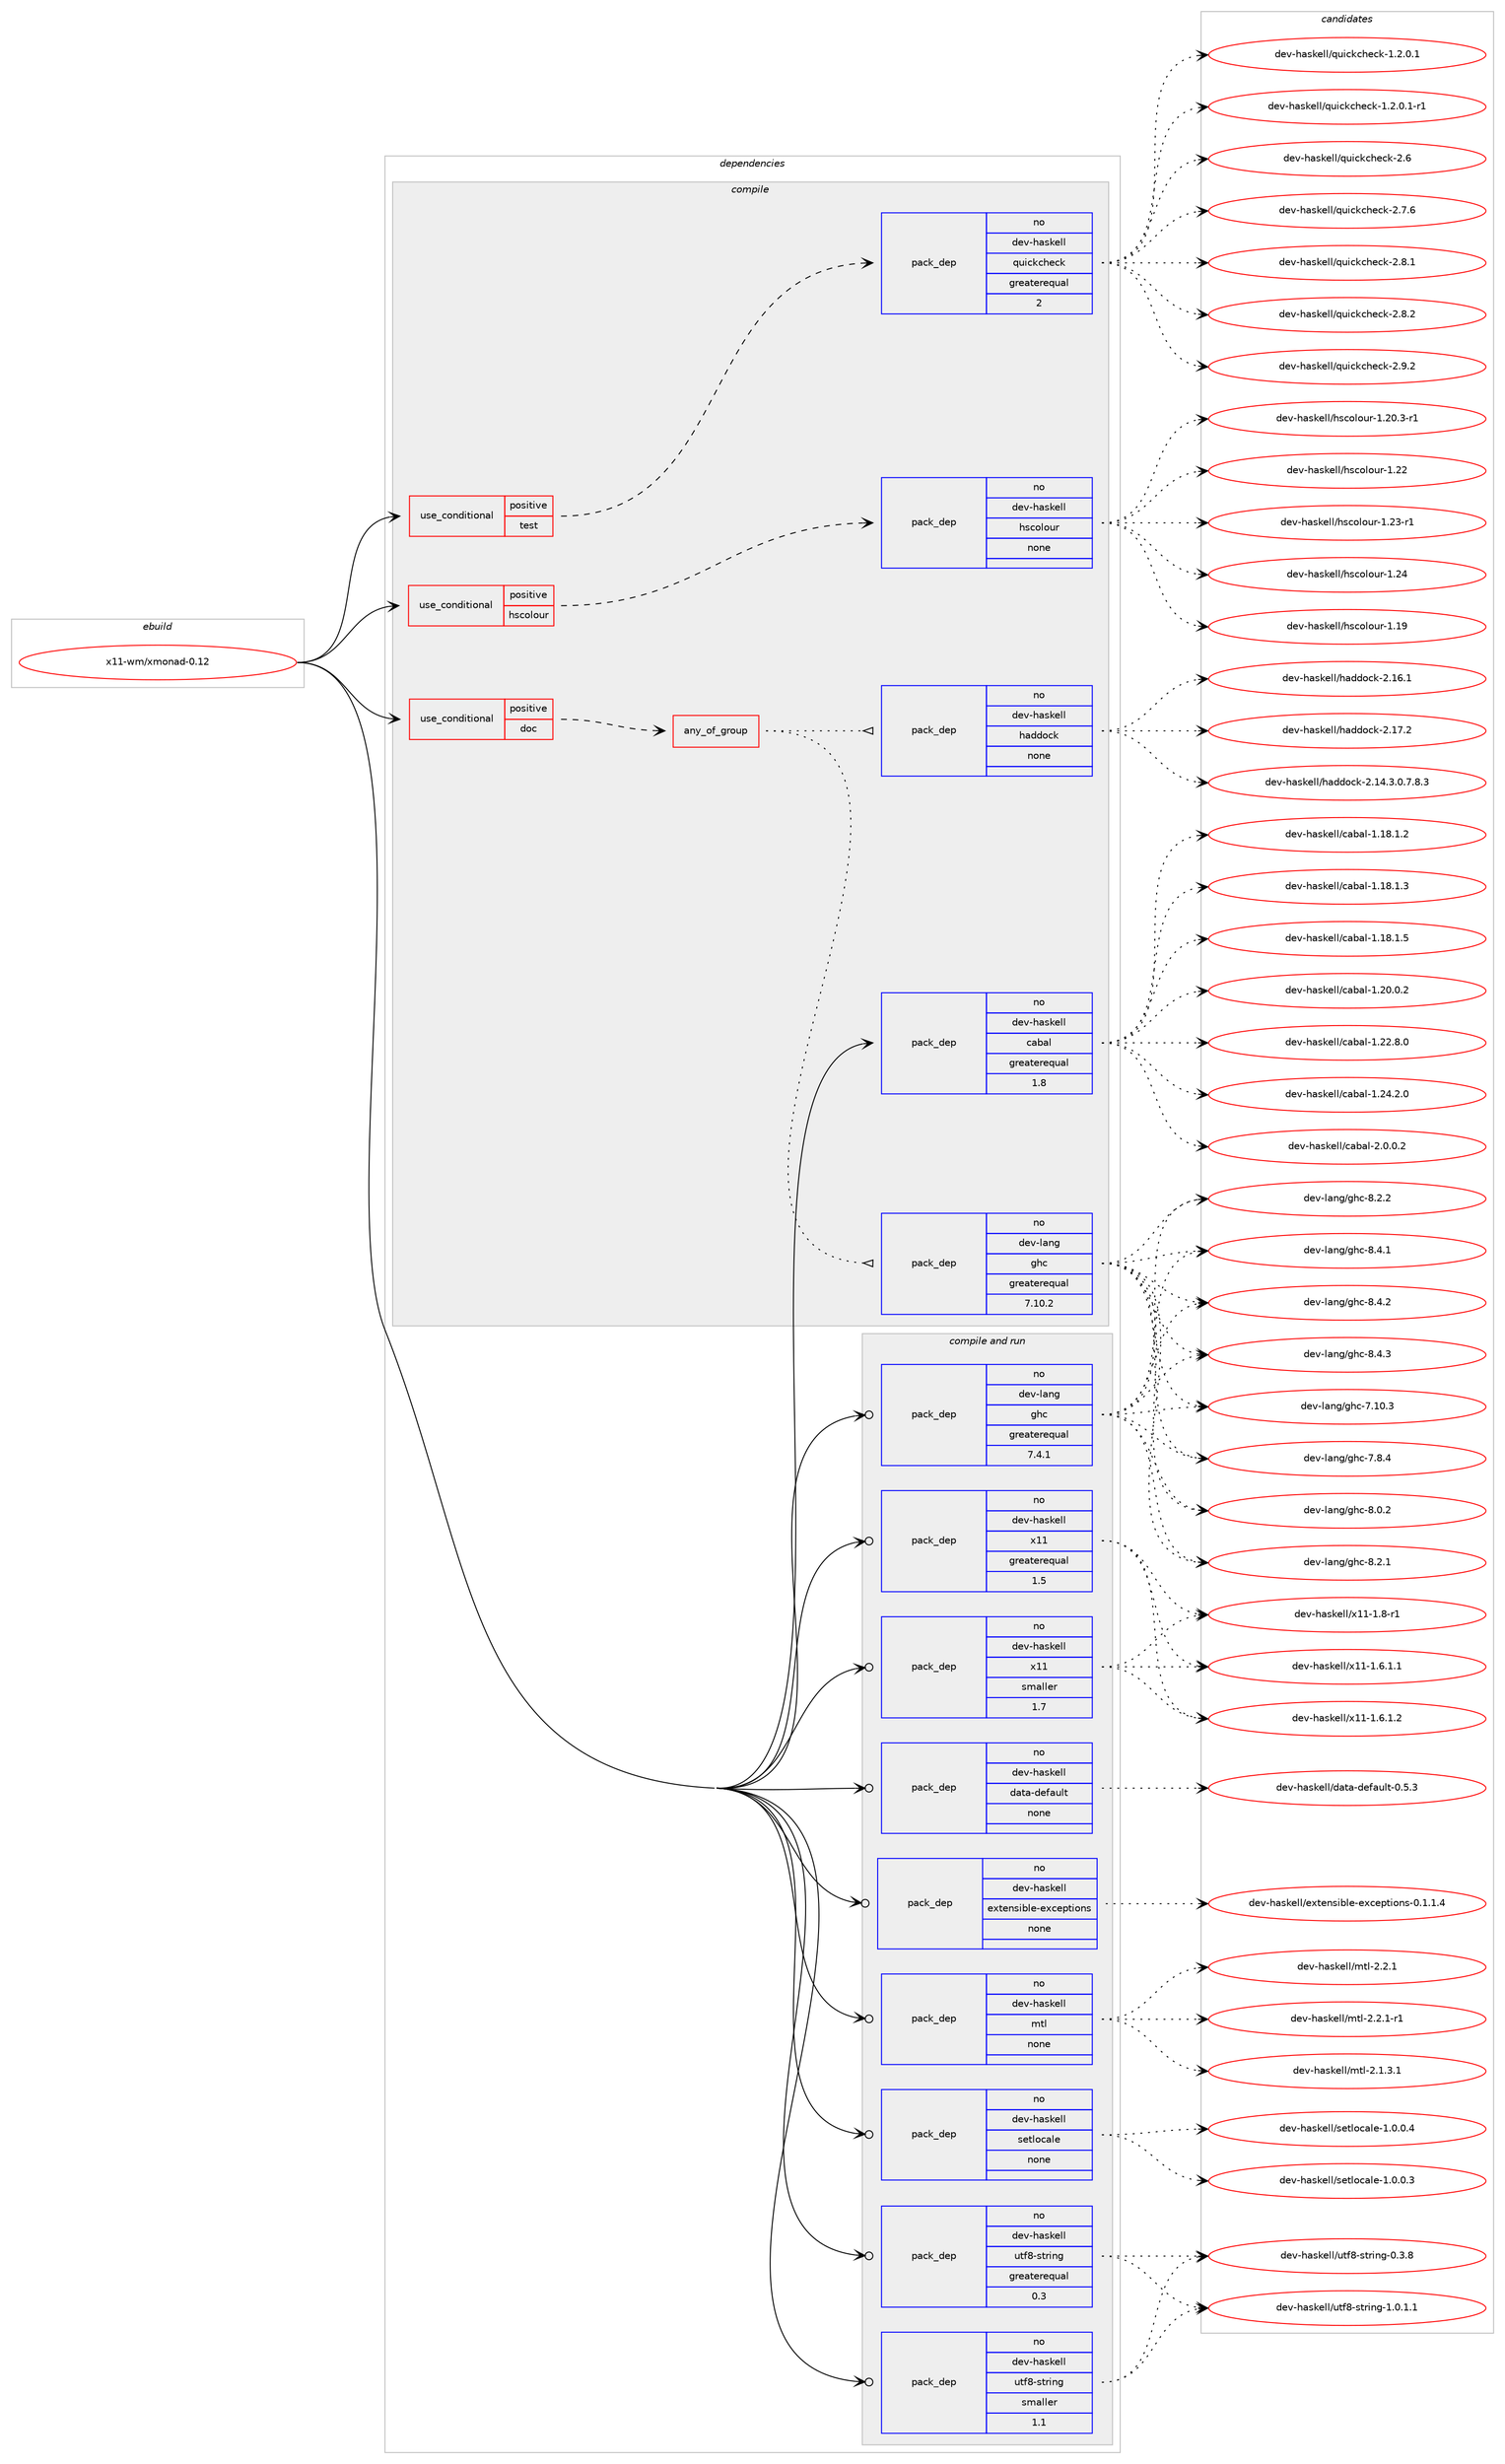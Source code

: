 digraph prolog {

# *************
# Graph options
# *************

newrank=true;
concentrate=true;
compound=true;
graph [rankdir=LR,fontname=Helvetica,fontsize=10,ranksep=1.5];#, ranksep=2.5, nodesep=0.2];
edge  [arrowhead=vee];
node  [fontname=Helvetica,fontsize=10];

# **********
# The ebuild
# **********

subgraph cluster_leftcol {
color=gray;
rank=same;
label=<<i>ebuild</i>>;
id [label="x11-wm/xmonad-0.12", color=red, width=4, href="../x11-wm/xmonad-0.12.svg"];
}

# ****************
# The dependencies
# ****************

subgraph cluster_midcol {
color=gray;
label=<<i>dependencies</i>>;
subgraph cluster_compile {
fillcolor="#eeeeee";
style=filled;
label=<<i>compile</i>>;
subgraph cond1734 {
dependency9645 [label=<<TABLE BORDER="0" CELLBORDER="1" CELLSPACING="0" CELLPADDING="4"><TR><TD ROWSPAN="3" CELLPADDING="10">use_conditional</TD></TR><TR><TD>positive</TD></TR><TR><TD>doc</TD></TR></TABLE>>, shape=none, color=red];
subgraph any222 {
dependency9646 [label=<<TABLE BORDER="0" CELLBORDER="1" CELLSPACING="0" CELLPADDING="4"><TR><TD CELLPADDING="10">any_of_group</TD></TR></TABLE>>, shape=none, color=red];subgraph pack7679 {
dependency9647 [label=<<TABLE BORDER="0" CELLBORDER="1" CELLSPACING="0" CELLPADDING="4" WIDTH="220"><TR><TD ROWSPAN="6" CELLPADDING="30">pack_dep</TD></TR><TR><TD WIDTH="110">no</TD></TR><TR><TD>dev-haskell</TD></TR><TR><TD>haddock</TD></TR><TR><TD>none</TD></TR><TR><TD></TD></TR></TABLE>>, shape=none, color=blue];
}
dependency9646:e -> dependency9647:w [weight=20,style="dotted",arrowhead="oinv"];
subgraph pack7680 {
dependency9648 [label=<<TABLE BORDER="0" CELLBORDER="1" CELLSPACING="0" CELLPADDING="4" WIDTH="220"><TR><TD ROWSPAN="6" CELLPADDING="30">pack_dep</TD></TR><TR><TD WIDTH="110">no</TD></TR><TR><TD>dev-lang</TD></TR><TR><TD>ghc</TD></TR><TR><TD>greaterequal</TD></TR><TR><TD>7.10.2</TD></TR></TABLE>>, shape=none, color=blue];
}
dependency9646:e -> dependency9648:w [weight=20,style="dotted",arrowhead="oinv"];
}
dependency9645:e -> dependency9646:w [weight=20,style="dashed",arrowhead="vee"];
}
id:e -> dependency9645:w [weight=20,style="solid",arrowhead="vee"];
subgraph cond1735 {
dependency9649 [label=<<TABLE BORDER="0" CELLBORDER="1" CELLSPACING="0" CELLPADDING="4"><TR><TD ROWSPAN="3" CELLPADDING="10">use_conditional</TD></TR><TR><TD>positive</TD></TR><TR><TD>hscolour</TD></TR></TABLE>>, shape=none, color=red];
subgraph pack7681 {
dependency9650 [label=<<TABLE BORDER="0" CELLBORDER="1" CELLSPACING="0" CELLPADDING="4" WIDTH="220"><TR><TD ROWSPAN="6" CELLPADDING="30">pack_dep</TD></TR><TR><TD WIDTH="110">no</TD></TR><TR><TD>dev-haskell</TD></TR><TR><TD>hscolour</TD></TR><TR><TD>none</TD></TR><TR><TD></TD></TR></TABLE>>, shape=none, color=blue];
}
dependency9649:e -> dependency9650:w [weight=20,style="dashed",arrowhead="vee"];
}
id:e -> dependency9649:w [weight=20,style="solid",arrowhead="vee"];
subgraph cond1736 {
dependency9651 [label=<<TABLE BORDER="0" CELLBORDER="1" CELLSPACING="0" CELLPADDING="4"><TR><TD ROWSPAN="3" CELLPADDING="10">use_conditional</TD></TR><TR><TD>positive</TD></TR><TR><TD>test</TD></TR></TABLE>>, shape=none, color=red];
subgraph pack7682 {
dependency9652 [label=<<TABLE BORDER="0" CELLBORDER="1" CELLSPACING="0" CELLPADDING="4" WIDTH="220"><TR><TD ROWSPAN="6" CELLPADDING="30">pack_dep</TD></TR><TR><TD WIDTH="110">no</TD></TR><TR><TD>dev-haskell</TD></TR><TR><TD>quickcheck</TD></TR><TR><TD>greaterequal</TD></TR><TR><TD>2</TD></TR></TABLE>>, shape=none, color=blue];
}
dependency9651:e -> dependency9652:w [weight=20,style="dashed",arrowhead="vee"];
}
id:e -> dependency9651:w [weight=20,style="solid",arrowhead="vee"];
subgraph pack7683 {
dependency9653 [label=<<TABLE BORDER="0" CELLBORDER="1" CELLSPACING="0" CELLPADDING="4" WIDTH="220"><TR><TD ROWSPAN="6" CELLPADDING="30">pack_dep</TD></TR><TR><TD WIDTH="110">no</TD></TR><TR><TD>dev-haskell</TD></TR><TR><TD>cabal</TD></TR><TR><TD>greaterequal</TD></TR><TR><TD>1.8</TD></TR></TABLE>>, shape=none, color=blue];
}
id:e -> dependency9653:w [weight=20,style="solid",arrowhead="vee"];
}
subgraph cluster_compileandrun {
fillcolor="#eeeeee";
style=filled;
label=<<i>compile and run</i>>;
subgraph pack7684 {
dependency9654 [label=<<TABLE BORDER="0" CELLBORDER="1" CELLSPACING="0" CELLPADDING="4" WIDTH="220"><TR><TD ROWSPAN="6" CELLPADDING="30">pack_dep</TD></TR><TR><TD WIDTH="110">no</TD></TR><TR><TD>dev-haskell</TD></TR><TR><TD>data-default</TD></TR><TR><TD>none</TD></TR><TR><TD></TD></TR></TABLE>>, shape=none, color=blue];
}
id:e -> dependency9654:w [weight=20,style="solid",arrowhead="odotvee"];
subgraph pack7685 {
dependency9655 [label=<<TABLE BORDER="0" CELLBORDER="1" CELLSPACING="0" CELLPADDING="4" WIDTH="220"><TR><TD ROWSPAN="6" CELLPADDING="30">pack_dep</TD></TR><TR><TD WIDTH="110">no</TD></TR><TR><TD>dev-haskell</TD></TR><TR><TD>extensible-exceptions</TD></TR><TR><TD>none</TD></TR><TR><TD></TD></TR></TABLE>>, shape=none, color=blue];
}
id:e -> dependency9655:w [weight=20,style="solid",arrowhead="odotvee"];
subgraph pack7686 {
dependency9656 [label=<<TABLE BORDER="0" CELLBORDER="1" CELLSPACING="0" CELLPADDING="4" WIDTH="220"><TR><TD ROWSPAN="6" CELLPADDING="30">pack_dep</TD></TR><TR><TD WIDTH="110">no</TD></TR><TR><TD>dev-haskell</TD></TR><TR><TD>mtl</TD></TR><TR><TD>none</TD></TR><TR><TD></TD></TR></TABLE>>, shape=none, color=blue];
}
id:e -> dependency9656:w [weight=20,style="solid",arrowhead="odotvee"];
subgraph pack7687 {
dependency9657 [label=<<TABLE BORDER="0" CELLBORDER="1" CELLSPACING="0" CELLPADDING="4" WIDTH="220"><TR><TD ROWSPAN="6" CELLPADDING="30">pack_dep</TD></TR><TR><TD WIDTH="110">no</TD></TR><TR><TD>dev-haskell</TD></TR><TR><TD>setlocale</TD></TR><TR><TD>none</TD></TR><TR><TD></TD></TR></TABLE>>, shape=none, color=blue];
}
id:e -> dependency9657:w [weight=20,style="solid",arrowhead="odotvee"];
subgraph pack7688 {
dependency9658 [label=<<TABLE BORDER="0" CELLBORDER="1" CELLSPACING="0" CELLPADDING="4" WIDTH="220"><TR><TD ROWSPAN="6" CELLPADDING="30">pack_dep</TD></TR><TR><TD WIDTH="110">no</TD></TR><TR><TD>dev-haskell</TD></TR><TR><TD>utf8-string</TD></TR><TR><TD>greaterequal</TD></TR><TR><TD>0.3</TD></TR></TABLE>>, shape=none, color=blue];
}
id:e -> dependency9658:w [weight=20,style="solid",arrowhead="odotvee"];
subgraph pack7689 {
dependency9659 [label=<<TABLE BORDER="0" CELLBORDER="1" CELLSPACING="0" CELLPADDING="4" WIDTH="220"><TR><TD ROWSPAN="6" CELLPADDING="30">pack_dep</TD></TR><TR><TD WIDTH="110">no</TD></TR><TR><TD>dev-haskell</TD></TR><TR><TD>utf8-string</TD></TR><TR><TD>smaller</TD></TR><TR><TD>1.1</TD></TR></TABLE>>, shape=none, color=blue];
}
id:e -> dependency9659:w [weight=20,style="solid",arrowhead="odotvee"];
subgraph pack7690 {
dependency9660 [label=<<TABLE BORDER="0" CELLBORDER="1" CELLSPACING="0" CELLPADDING="4" WIDTH="220"><TR><TD ROWSPAN="6" CELLPADDING="30">pack_dep</TD></TR><TR><TD WIDTH="110">no</TD></TR><TR><TD>dev-haskell</TD></TR><TR><TD>x11</TD></TR><TR><TD>greaterequal</TD></TR><TR><TD>1.5</TD></TR></TABLE>>, shape=none, color=blue];
}
id:e -> dependency9660:w [weight=20,style="solid",arrowhead="odotvee"];
subgraph pack7691 {
dependency9661 [label=<<TABLE BORDER="0" CELLBORDER="1" CELLSPACING="0" CELLPADDING="4" WIDTH="220"><TR><TD ROWSPAN="6" CELLPADDING="30">pack_dep</TD></TR><TR><TD WIDTH="110">no</TD></TR><TR><TD>dev-haskell</TD></TR><TR><TD>x11</TD></TR><TR><TD>smaller</TD></TR><TR><TD>1.7</TD></TR></TABLE>>, shape=none, color=blue];
}
id:e -> dependency9661:w [weight=20,style="solid",arrowhead="odotvee"];
subgraph pack7692 {
dependency9662 [label=<<TABLE BORDER="0" CELLBORDER="1" CELLSPACING="0" CELLPADDING="4" WIDTH="220"><TR><TD ROWSPAN="6" CELLPADDING="30">pack_dep</TD></TR><TR><TD WIDTH="110">no</TD></TR><TR><TD>dev-lang</TD></TR><TR><TD>ghc</TD></TR><TR><TD>greaterequal</TD></TR><TR><TD>7.4.1</TD></TR></TABLE>>, shape=none, color=blue];
}
id:e -> dependency9662:w [weight=20,style="solid",arrowhead="odotvee"];
}
subgraph cluster_run {
fillcolor="#eeeeee";
style=filled;
label=<<i>run</i>>;
}
}

# **************
# The candidates
# **************

subgraph cluster_choices {
rank=same;
color=gray;
label=<<i>candidates</i>>;

subgraph choice7679 {
color=black;
nodesep=1;
choice1001011184510497115107101108108471049710010011199107455046495246514648465546564651 [label="dev-haskell/haddock-2.14.3.0.7.8.3", color=red, width=4,href="../dev-haskell/haddock-2.14.3.0.7.8.3.svg"];
choice100101118451049711510710110810847104971001001119910745504649544649 [label="dev-haskell/haddock-2.16.1", color=red, width=4,href="../dev-haskell/haddock-2.16.1.svg"];
choice100101118451049711510710110810847104971001001119910745504649554650 [label="dev-haskell/haddock-2.17.2", color=red, width=4,href="../dev-haskell/haddock-2.17.2.svg"];
dependency9647:e -> choice1001011184510497115107101108108471049710010011199107455046495246514648465546564651:w [style=dotted,weight="100"];
dependency9647:e -> choice100101118451049711510710110810847104971001001119910745504649544649:w [style=dotted,weight="100"];
dependency9647:e -> choice100101118451049711510710110810847104971001001119910745504649554650:w [style=dotted,weight="100"];
}
subgraph choice7680 {
color=black;
nodesep=1;
choice1001011184510897110103471031049945554649484651 [label="dev-lang/ghc-7.10.3", color=red, width=4,href="../dev-lang/ghc-7.10.3.svg"];
choice10010111845108971101034710310499455546564652 [label="dev-lang/ghc-7.8.4", color=red, width=4,href="../dev-lang/ghc-7.8.4.svg"];
choice10010111845108971101034710310499455646484650 [label="dev-lang/ghc-8.0.2", color=red, width=4,href="../dev-lang/ghc-8.0.2.svg"];
choice10010111845108971101034710310499455646504649 [label="dev-lang/ghc-8.2.1", color=red, width=4,href="../dev-lang/ghc-8.2.1.svg"];
choice10010111845108971101034710310499455646504650 [label="dev-lang/ghc-8.2.2", color=red, width=4,href="../dev-lang/ghc-8.2.2.svg"];
choice10010111845108971101034710310499455646524649 [label="dev-lang/ghc-8.4.1", color=red, width=4,href="../dev-lang/ghc-8.4.1.svg"];
choice10010111845108971101034710310499455646524650 [label="dev-lang/ghc-8.4.2", color=red, width=4,href="../dev-lang/ghc-8.4.2.svg"];
choice10010111845108971101034710310499455646524651 [label="dev-lang/ghc-8.4.3", color=red, width=4,href="../dev-lang/ghc-8.4.3.svg"];
dependency9648:e -> choice1001011184510897110103471031049945554649484651:w [style=dotted,weight="100"];
dependency9648:e -> choice10010111845108971101034710310499455546564652:w [style=dotted,weight="100"];
dependency9648:e -> choice10010111845108971101034710310499455646484650:w [style=dotted,weight="100"];
dependency9648:e -> choice10010111845108971101034710310499455646504649:w [style=dotted,weight="100"];
dependency9648:e -> choice10010111845108971101034710310499455646504650:w [style=dotted,weight="100"];
dependency9648:e -> choice10010111845108971101034710310499455646524649:w [style=dotted,weight="100"];
dependency9648:e -> choice10010111845108971101034710310499455646524650:w [style=dotted,weight="100"];
dependency9648:e -> choice10010111845108971101034710310499455646524651:w [style=dotted,weight="100"];
}
subgraph choice7681 {
color=black;
nodesep=1;
choice100101118451049711510710110810847104115991111081111171144549464957 [label="dev-haskell/hscolour-1.19", color=red, width=4,href="../dev-haskell/hscolour-1.19.svg"];
choice10010111845104971151071011081084710411599111108111117114454946504846514511449 [label="dev-haskell/hscolour-1.20.3-r1", color=red, width=4,href="../dev-haskell/hscolour-1.20.3-r1.svg"];
choice100101118451049711510710110810847104115991111081111171144549465050 [label="dev-haskell/hscolour-1.22", color=red, width=4,href="../dev-haskell/hscolour-1.22.svg"];
choice1001011184510497115107101108108471041159911110811111711445494650514511449 [label="dev-haskell/hscolour-1.23-r1", color=red, width=4,href="../dev-haskell/hscolour-1.23-r1.svg"];
choice100101118451049711510710110810847104115991111081111171144549465052 [label="dev-haskell/hscolour-1.24", color=red, width=4,href="../dev-haskell/hscolour-1.24.svg"];
dependency9650:e -> choice100101118451049711510710110810847104115991111081111171144549464957:w [style=dotted,weight="100"];
dependency9650:e -> choice10010111845104971151071011081084710411599111108111117114454946504846514511449:w [style=dotted,weight="100"];
dependency9650:e -> choice100101118451049711510710110810847104115991111081111171144549465050:w [style=dotted,weight="100"];
dependency9650:e -> choice1001011184510497115107101108108471041159911110811111711445494650514511449:w [style=dotted,weight="100"];
dependency9650:e -> choice100101118451049711510710110810847104115991111081111171144549465052:w [style=dotted,weight="100"];
}
subgraph choice7682 {
color=black;
nodesep=1;
choice1001011184510497115107101108108471131171059910799104101991074549465046484649 [label="dev-haskell/quickcheck-1.2.0.1", color=red, width=4,href="../dev-haskell/quickcheck-1.2.0.1.svg"];
choice10010111845104971151071011081084711311710599107991041019910745494650464846494511449 [label="dev-haskell/quickcheck-1.2.0.1-r1", color=red, width=4,href="../dev-haskell/quickcheck-1.2.0.1-r1.svg"];
choice10010111845104971151071011081084711311710599107991041019910745504654 [label="dev-haskell/quickcheck-2.6", color=red, width=4,href="../dev-haskell/quickcheck-2.6.svg"];
choice100101118451049711510710110810847113117105991079910410199107455046554654 [label="dev-haskell/quickcheck-2.7.6", color=red, width=4,href="../dev-haskell/quickcheck-2.7.6.svg"];
choice100101118451049711510710110810847113117105991079910410199107455046564649 [label="dev-haskell/quickcheck-2.8.1", color=red, width=4,href="../dev-haskell/quickcheck-2.8.1.svg"];
choice100101118451049711510710110810847113117105991079910410199107455046564650 [label="dev-haskell/quickcheck-2.8.2", color=red, width=4,href="../dev-haskell/quickcheck-2.8.2.svg"];
choice100101118451049711510710110810847113117105991079910410199107455046574650 [label="dev-haskell/quickcheck-2.9.2", color=red, width=4,href="../dev-haskell/quickcheck-2.9.2.svg"];
dependency9652:e -> choice1001011184510497115107101108108471131171059910799104101991074549465046484649:w [style=dotted,weight="100"];
dependency9652:e -> choice10010111845104971151071011081084711311710599107991041019910745494650464846494511449:w [style=dotted,weight="100"];
dependency9652:e -> choice10010111845104971151071011081084711311710599107991041019910745504654:w [style=dotted,weight="100"];
dependency9652:e -> choice100101118451049711510710110810847113117105991079910410199107455046554654:w [style=dotted,weight="100"];
dependency9652:e -> choice100101118451049711510710110810847113117105991079910410199107455046564649:w [style=dotted,weight="100"];
dependency9652:e -> choice100101118451049711510710110810847113117105991079910410199107455046564650:w [style=dotted,weight="100"];
dependency9652:e -> choice100101118451049711510710110810847113117105991079910410199107455046574650:w [style=dotted,weight="100"];
}
subgraph choice7683 {
color=black;
nodesep=1;
choice10010111845104971151071011081084799979897108454946495646494650 [label="dev-haskell/cabal-1.18.1.2", color=red, width=4,href="../dev-haskell/cabal-1.18.1.2.svg"];
choice10010111845104971151071011081084799979897108454946495646494651 [label="dev-haskell/cabal-1.18.1.3", color=red, width=4,href="../dev-haskell/cabal-1.18.1.3.svg"];
choice10010111845104971151071011081084799979897108454946495646494653 [label="dev-haskell/cabal-1.18.1.5", color=red, width=4,href="../dev-haskell/cabal-1.18.1.5.svg"];
choice10010111845104971151071011081084799979897108454946504846484650 [label="dev-haskell/cabal-1.20.0.2", color=red, width=4,href="../dev-haskell/cabal-1.20.0.2.svg"];
choice10010111845104971151071011081084799979897108454946505046564648 [label="dev-haskell/cabal-1.22.8.0", color=red, width=4,href="../dev-haskell/cabal-1.22.8.0.svg"];
choice10010111845104971151071011081084799979897108454946505246504648 [label="dev-haskell/cabal-1.24.2.0", color=red, width=4,href="../dev-haskell/cabal-1.24.2.0.svg"];
choice100101118451049711510710110810847999798971084550464846484650 [label="dev-haskell/cabal-2.0.0.2", color=red, width=4,href="../dev-haskell/cabal-2.0.0.2.svg"];
dependency9653:e -> choice10010111845104971151071011081084799979897108454946495646494650:w [style=dotted,weight="100"];
dependency9653:e -> choice10010111845104971151071011081084799979897108454946495646494651:w [style=dotted,weight="100"];
dependency9653:e -> choice10010111845104971151071011081084799979897108454946495646494653:w [style=dotted,weight="100"];
dependency9653:e -> choice10010111845104971151071011081084799979897108454946504846484650:w [style=dotted,weight="100"];
dependency9653:e -> choice10010111845104971151071011081084799979897108454946505046564648:w [style=dotted,weight="100"];
dependency9653:e -> choice10010111845104971151071011081084799979897108454946505246504648:w [style=dotted,weight="100"];
dependency9653:e -> choice100101118451049711510710110810847999798971084550464846484650:w [style=dotted,weight="100"];
}
subgraph choice7684 {
color=black;
nodesep=1;
choice10010111845104971151071011081084710097116974510010110297117108116454846534651 [label="dev-haskell/data-default-0.5.3", color=red, width=4,href="../dev-haskell/data-default-0.5.3.svg"];
dependency9654:e -> choice10010111845104971151071011081084710097116974510010110297117108116454846534651:w [style=dotted,weight="100"];
}
subgraph choice7685 {
color=black;
nodesep=1;
choice1001011184510497115107101108108471011201161011101151059810810145101120991011121161051111101154548464946494652 [label="dev-haskell/extensible-exceptions-0.1.1.4", color=red, width=4,href="../dev-haskell/extensible-exceptions-0.1.1.4.svg"];
dependency9655:e -> choice1001011184510497115107101108108471011201161011101151059810810145101120991011121161051111101154548464946494652:w [style=dotted,weight="100"];
}
subgraph choice7686 {
color=black;
nodesep=1;
choice1001011184510497115107101108108471091161084550464946514649 [label="dev-haskell/mtl-2.1.3.1", color=red, width=4,href="../dev-haskell/mtl-2.1.3.1.svg"];
choice100101118451049711510710110810847109116108455046504649 [label="dev-haskell/mtl-2.2.1", color=red, width=4,href="../dev-haskell/mtl-2.2.1.svg"];
choice1001011184510497115107101108108471091161084550465046494511449 [label="dev-haskell/mtl-2.2.1-r1", color=red, width=4,href="../dev-haskell/mtl-2.2.1-r1.svg"];
dependency9656:e -> choice1001011184510497115107101108108471091161084550464946514649:w [style=dotted,weight="100"];
dependency9656:e -> choice100101118451049711510710110810847109116108455046504649:w [style=dotted,weight="100"];
dependency9656:e -> choice1001011184510497115107101108108471091161084550465046494511449:w [style=dotted,weight="100"];
}
subgraph choice7687 {
color=black;
nodesep=1;
choice10010111845104971151071011081084711510111610811199971081014549464846484651 [label="dev-haskell/setlocale-1.0.0.3", color=red, width=4,href="../dev-haskell/setlocale-1.0.0.3.svg"];
choice10010111845104971151071011081084711510111610811199971081014549464846484652 [label="dev-haskell/setlocale-1.0.0.4", color=red, width=4,href="../dev-haskell/setlocale-1.0.0.4.svg"];
dependency9657:e -> choice10010111845104971151071011081084711510111610811199971081014549464846484651:w [style=dotted,weight="100"];
dependency9657:e -> choice10010111845104971151071011081084711510111610811199971081014549464846484652:w [style=dotted,weight="100"];
}
subgraph choice7688 {
color=black;
nodesep=1;
choice1001011184510497115107101108108471171161025645115116114105110103454846514656 [label="dev-haskell/utf8-string-0.3.8", color=red, width=4,href="../dev-haskell/utf8-string-0.3.8.svg"];
choice10010111845104971151071011081084711711610256451151161141051101034549464846494649 [label="dev-haskell/utf8-string-1.0.1.1", color=red, width=4,href="../dev-haskell/utf8-string-1.0.1.1.svg"];
dependency9658:e -> choice1001011184510497115107101108108471171161025645115116114105110103454846514656:w [style=dotted,weight="100"];
dependency9658:e -> choice10010111845104971151071011081084711711610256451151161141051101034549464846494649:w [style=dotted,weight="100"];
}
subgraph choice7689 {
color=black;
nodesep=1;
choice1001011184510497115107101108108471171161025645115116114105110103454846514656 [label="dev-haskell/utf8-string-0.3.8", color=red, width=4,href="../dev-haskell/utf8-string-0.3.8.svg"];
choice10010111845104971151071011081084711711610256451151161141051101034549464846494649 [label="dev-haskell/utf8-string-1.0.1.1", color=red, width=4,href="../dev-haskell/utf8-string-1.0.1.1.svg"];
dependency9659:e -> choice1001011184510497115107101108108471171161025645115116114105110103454846514656:w [style=dotted,weight="100"];
dependency9659:e -> choice10010111845104971151071011081084711711610256451151161141051101034549464846494649:w [style=dotted,weight="100"];
}
subgraph choice7690 {
color=black;
nodesep=1;
choice10010111845104971151071011081084712049494549465446494649 [label="dev-haskell/x11-1.6.1.1", color=red, width=4,href="../dev-haskell/x11-1.6.1.1.svg"];
choice10010111845104971151071011081084712049494549465446494650 [label="dev-haskell/x11-1.6.1.2", color=red, width=4,href="../dev-haskell/x11-1.6.1.2.svg"];
choice1001011184510497115107101108108471204949454946564511449 [label="dev-haskell/x11-1.8-r1", color=red, width=4,href="../dev-haskell/x11-1.8-r1.svg"];
dependency9660:e -> choice10010111845104971151071011081084712049494549465446494649:w [style=dotted,weight="100"];
dependency9660:e -> choice10010111845104971151071011081084712049494549465446494650:w [style=dotted,weight="100"];
dependency9660:e -> choice1001011184510497115107101108108471204949454946564511449:w [style=dotted,weight="100"];
}
subgraph choice7691 {
color=black;
nodesep=1;
choice10010111845104971151071011081084712049494549465446494649 [label="dev-haskell/x11-1.6.1.1", color=red, width=4,href="../dev-haskell/x11-1.6.1.1.svg"];
choice10010111845104971151071011081084712049494549465446494650 [label="dev-haskell/x11-1.6.1.2", color=red, width=4,href="../dev-haskell/x11-1.6.1.2.svg"];
choice1001011184510497115107101108108471204949454946564511449 [label="dev-haskell/x11-1.8-r1", color=red, width=4,href="../dev-haskell/x11-1.8-r1.svg"];
dependency9661:e -> choice10010111845104971151071011081084712049494549465446494649:w [style=dotted,weight="100"];
dependency9661:e -> choice10010111845104971151071011081084712049494549465446494650:w [style=dotted,weight="100"];
dependency9661:e -> choice1001011184510497115107101108108471204949454946564511449:w [style=dotted,weight="100"];
}
subgraph choice7692 {
color=black;
nodesep=1;
choice1001011184510897110103471031049945554649484651 [label="dev-lang/ghc-7.10.3", color=red, width=4,href="../dev-lang/ghc-7.10.3.svg"];
choice10010111845108971101034710310499455546564652 [label="dev-lang/ghc-7.8.4", color=red, width=4,href="../dev-lang/ghc-7.8.4.svg"];
choice10010111845108971101034710310499455646484650 [label="dev-lang/ghc-8.0.2", color=red, width=4,href="../dev-lang/ghc-8.0.2.svg"];
choice10010111845108971101034710310499455646504649 [label="dev-lang/ghc-8.2.1", color=red, width=4,href="../dev-lang/ghc-8.2.1.svg"];
choice10010111845108971101034710310499455646504650 [label="dev-lang/ghc-8.2.2", color=red, width=4,href="../dev-lang/ghc-8.2.2.svg"];
choice10010111845108971101034710310499455646524649 [label="dev-lang/ghc-8.4.1", color=red, width=4,href="../dev-lang/ghc-8.4.1.svg"];
choice10010111845108971101034710310499455646524650 [label="dev-lang/ghc-8.4.2", color=red, width=4,href="../dev-lang/ghc-8.4.2.svg"];
choice10010111845108971101034710310499455646524651 [label="dev-lang/ghc-8.4.3", color=red, width=4,href="../dev-lang/ghc-8.4.3.svg"];
dependency9662:e -> choice1001011184510897110103471031049945554649484651:w [style=dotted,weight="100"];
dependency9662:e -> choice10010111845108971101034710310499455546564652:w [style=dotted,weight="100"];
dependency9662:e -> choice10010111845108971101034710310499455646484650:w [style=dotted,weight="100"];
dependency9662:e -> choice10010111845108971101034710310499455646504649:w [style=dotted,weight="100"];
dependency9662:e -> choice10010111845108971101034710310499455646504650:w [style=dotted,weight="100"];
dependency9662:e -> choice10010111845108971101034710310499455646524649:w [style=dotted,weight="100"];
dependency9662:e -> choice10010111845108971101034710310499455646524650:w [style=dotted,weight="100"];
dependency9662:e -> choice10010111845108971101034710310499455646524651:w [style=dotted,weight="100"];
}
}

}

